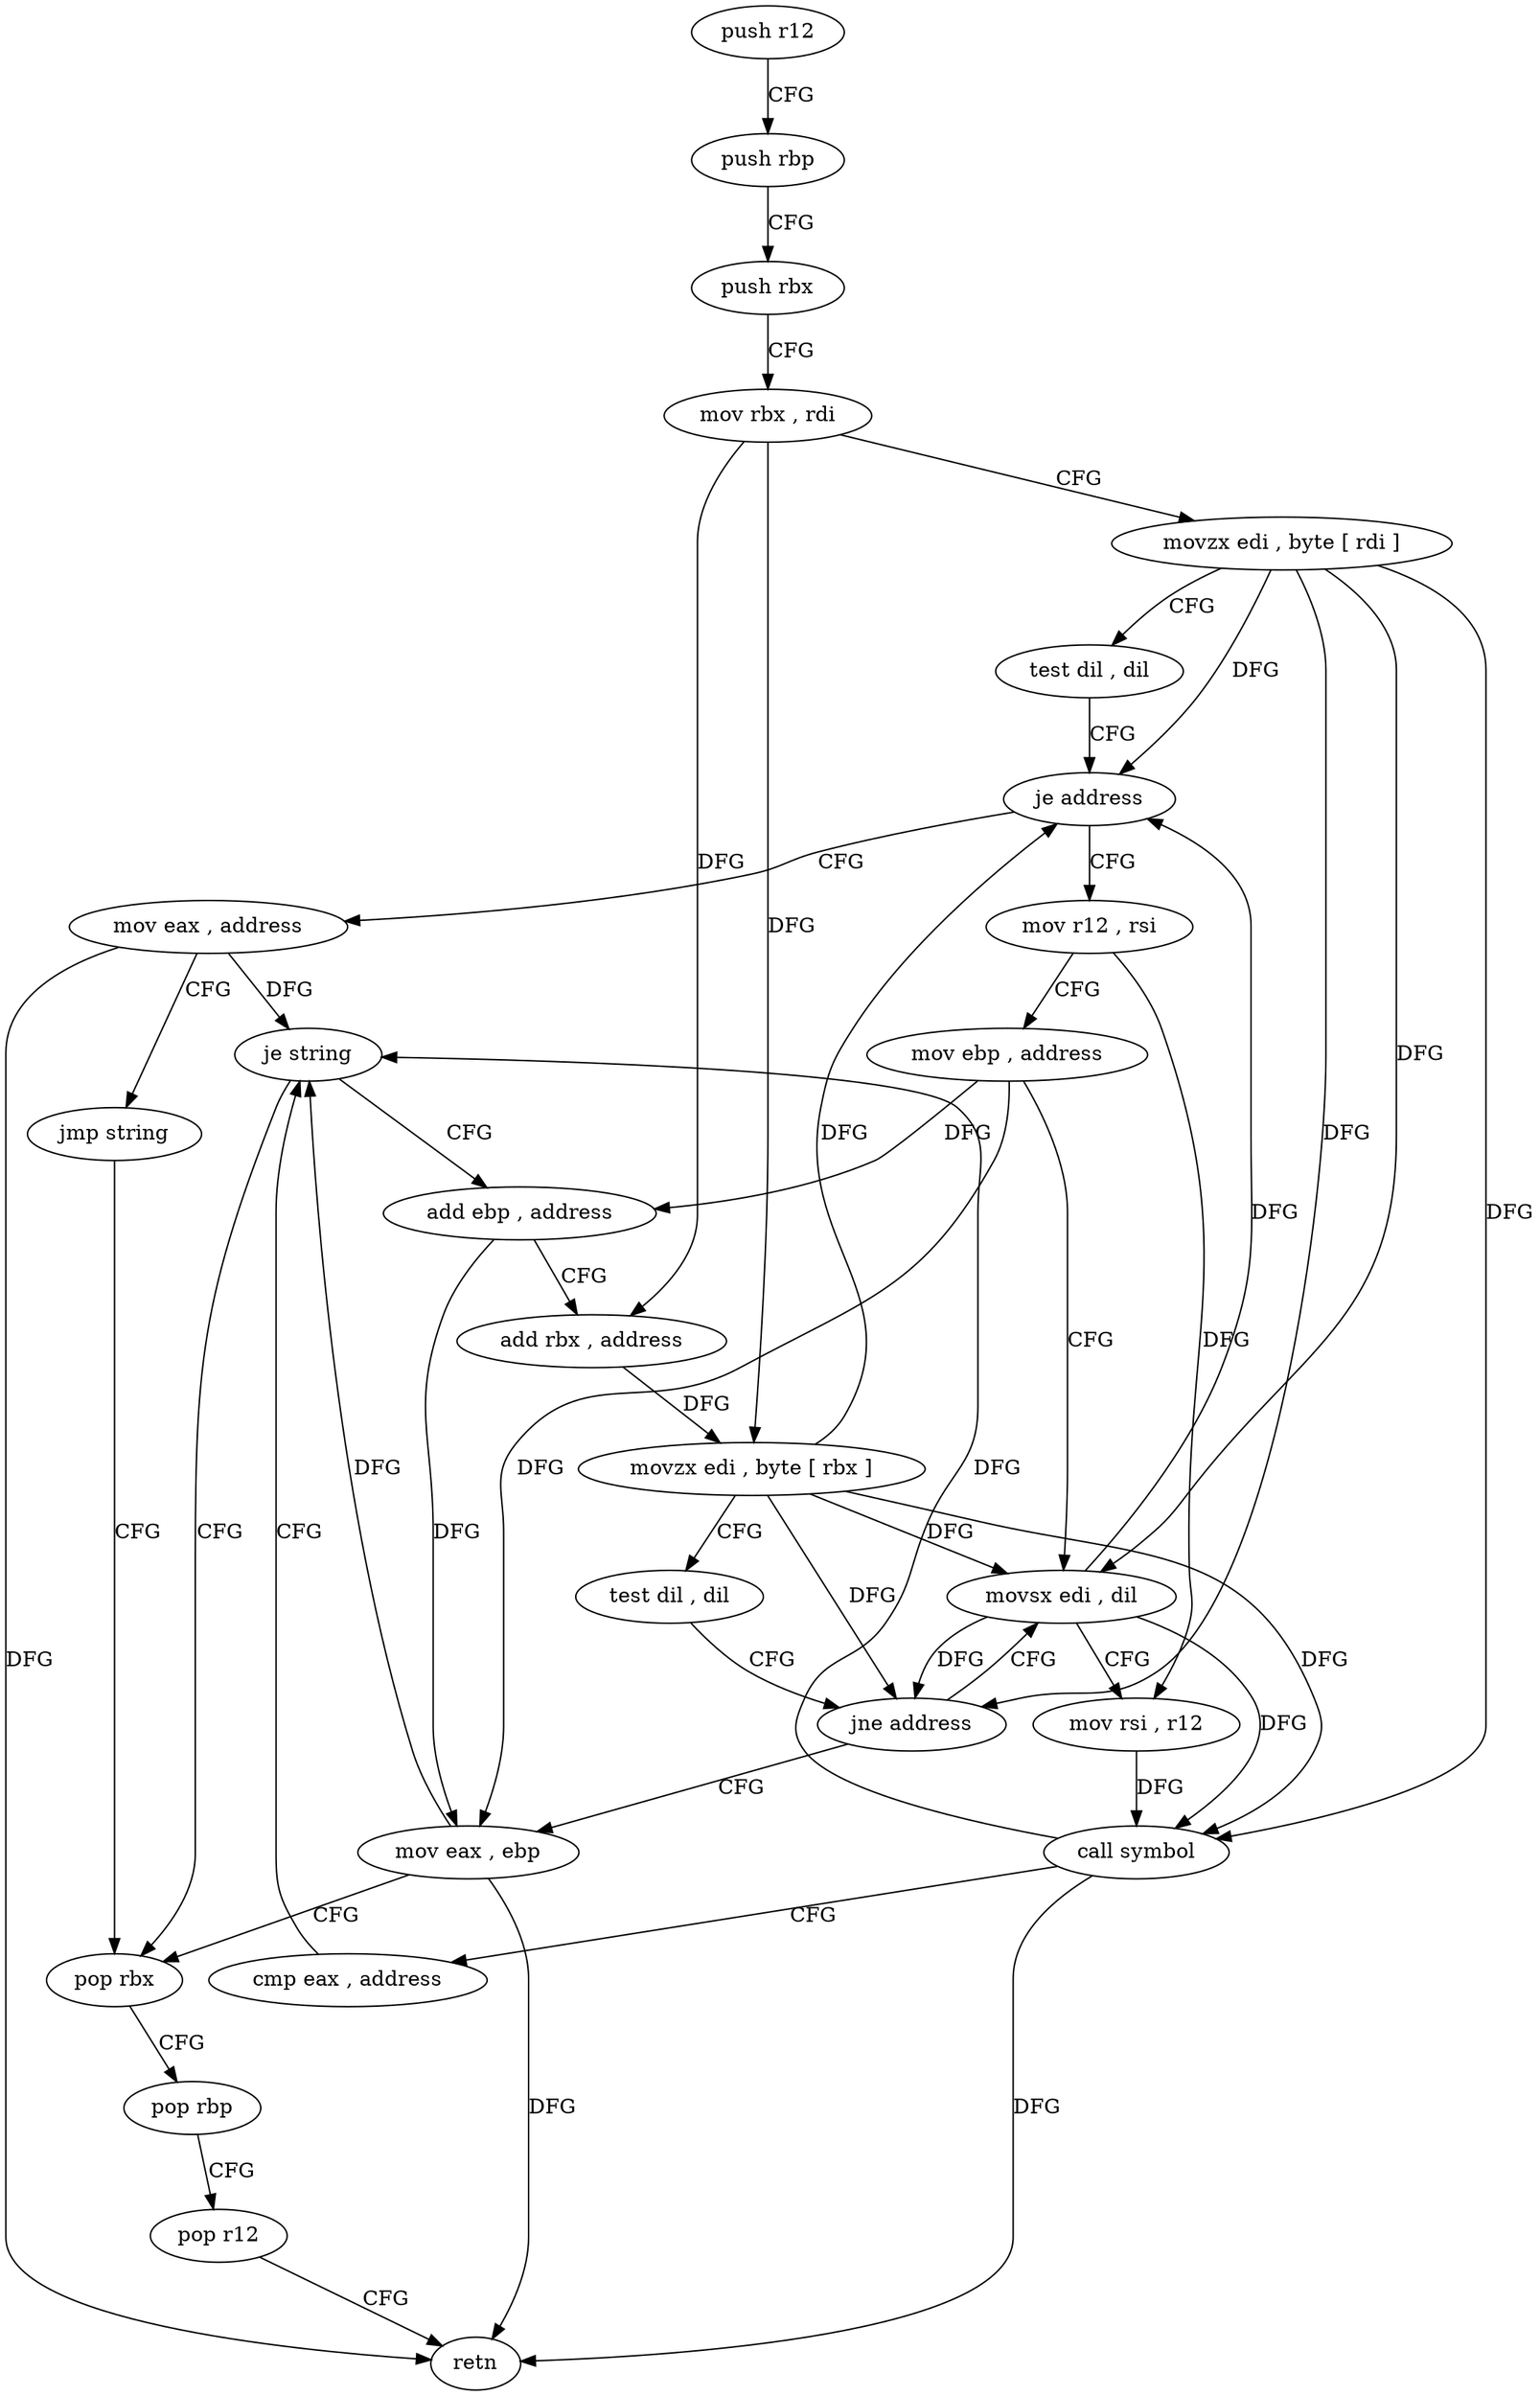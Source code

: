 digraph "func" {
"154273" [label = "push r12" ]
"154275" [label = "push rbp" ]
"154276" [label = "push rbx" ]
"154277" [label = "mov rbx , rdi" ]
"154280" [label = "movzx edi , byte [ rdi ]" ]
"154283" [label = "test dil , dil" ]
"154286" [label = "je address" ]
"154335" [label = "mov eax , address" ]
"154288" [label = "mov r12 , rsi" ]
"154340" [label = "jmp string" ]
"154330" [label = "pop rbx" ]
"154291" [label = "mov ebp , address" ]
"154296" [label = "movsx edi , dil" ]
"154331" [label = "pop rbp" ]
"154332" [label = "pop r12" ]
"154334" [label = "retn" ]
"154313" [label = "add ebp , address" ]
"154316" [label = "add rbx , address" ]
"154320" [label = "movzx edi , byte [ rbx ]" ]
"154323" [label = "test dil , dil" ]
"154326" [label = "jne address" ]
"154328" [label = "mov eax , ebp" ]
"154300" [label = "mov rsi , r12" ]
"154303" [label = "call symbol" ]
"154308" [label = "cmp eax , address" ]
"154311" [label = "je string" ]
"154273" -> "154275" [ label = "CFG" ]
"154275" -> "154276" [ label = "CFG" ]
"154276" -> "154277" [ label = "CFG" ]
"154277" -> "154280" [ label = "CFG" ]
"154277" -> "154316" [ label = "DFG" ]
"154277" -> "154320" [ label = "DFG" ]
"154280" -> "154283" [ label = "CFG" ]
"154280" -> "154286" [ label = "DFG" ]
"154280" -> "154296" [ label = "DFG" ]
"154280" -> "154303" [ label = "DFG" ]
"154280" -> "154326" [ label = "DFG" ]
"154283" -> "154286" [ label = "CFG" ]
"154286" -> "154335" [ label = "CFG" ]
"154286" -> "154288" [ label = "CFG" ]
"154335" -> "154340" [ label = "CFG" ]
"154335" -> "154334" [ label = "DFG" ]
"154335" -> "154311" [ label = "DFG" ]
"154288" -> "154291" [ label = "CFG" ]
"154288" -> "154300" [ label = "DFG" ]
"154340" -> "154330" [ label = "CFG" ]
"154330" -> "154331" [ label = "CFG" ]
"154291" -> "154296" [ label = "CFG" ]
"154291" -> "154313" [ label = "DFG" ]
"154291" -> "154328" [ label = "DFG" ]
"154296" -> "154300" [ label = "CFG" ]
"154296" -> "154286" [ label = "DFG" ]
"154296" -> "154303" [ label = "DFG" ]
"154296" -> "154326" [ label = "DFG" ]
"154331" -> "154332" [ label = "CFG" ]
"154332" -> "154334" [ label = "CFG" ]
"154313" -> "154316" [ label = "CFG" ]
"154313" -> "154328" [ label = "DFG" ]
"154316" -> "154320" [ label = "DFG" ]
"154320" -> "154323" [ label = "CFG" ]
"154320" -> "154286" [ label = "DFG" ]
"154320" -> "154296" [ label = "DFG" ]
"154320" -> "154303" [ label = "DFG" ]
"154320" -> "154326" [ label = "DFG" ]
"154323" -> "154326" [ label = "CFG" ]
"154326" -> "154296" [ label = "CFG" ]
"154326" -> "154328" [ label = "CFG" ]
"154328" -> "154330" [ label = "CFG" ]
"154328" -> "154311" [ label = "DFG" ]
"154328" -> "154334" [ label = "DFG" ]
"154300" -> "154303" [ label = "DFG" ]
"154303" -> "154308" [ label = "CFG" ]
"154303" -> "154334" [ label = "DFG" ]
"154303" -> "154311" [ label = "DFG" ]
"154308" -> "154311" [ label = "CFG" ]
"154311" -> "154330" [ label = "CFG" ]
"154311" -> "154313" [ label = "CFG" ]
}
